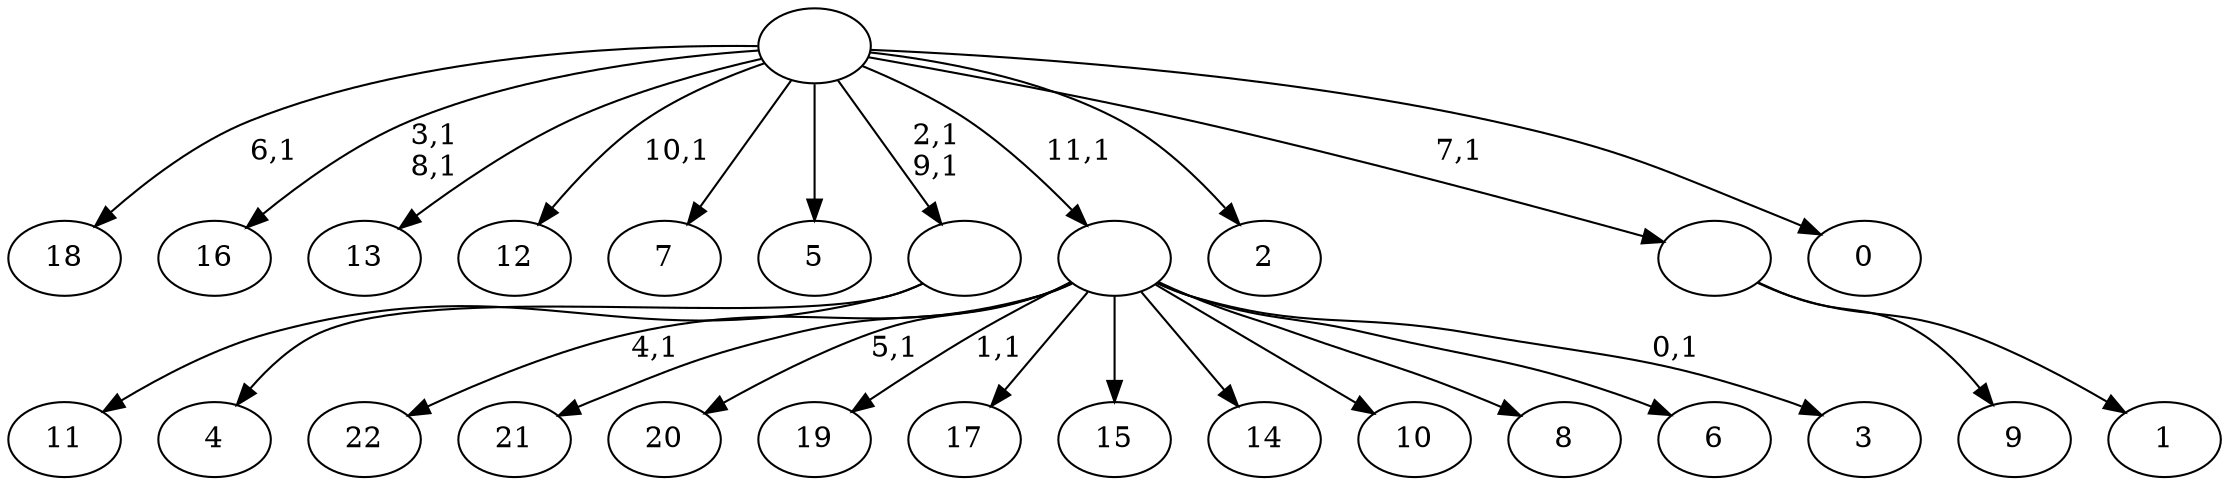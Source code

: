digraph T {
	35 [label="22"]
	33 [label="21"]
	32 [label="20"]
	30 [label="19"]
	28 [label="18"]
	26 [label="17"]
	25 [label="16"]
	22 [label="15"]
	21 [label="14"]
	20 [label="13"]
	19 [label="12"]
	17 [label="11"]
	16 [label="10"]
	15 [label="9"]
	14 [label="8"]
	13 [label="7"]
	12 [label="6"]
	11 [label="5"]
	10 [label="4"]
	9 [label=""]
	7 [label="3"]
	5 [label=""]
	4 [label="2"]
	3 [label="1"]
	2 [label=""]
	1 [label="0"]
	0 [label=""]
	9 -> 17 [label=""]
	9 -> 10 [label=""]
	5 -> 7 [label="0,1"]
	5 -> 30 [label="1,1"]
	5 -> 32 [label="5,1"]
	5 -> 35 [label="4,1"]
	5 -> 33 [label=""]
	5 -> 26 [label=""]
	5 -> 22 [label=""]
	5 -> 21 [label=""]
	5 -> 16 [label=""]
	5 -> 14 [label=""]
	5 -> 12 [label=""]
	2 -> 15 [label=""]
	2 -> 3 [label=""]
	0 -> 9 [label="2,1\n9,1"]
	0 -> 19 [label="10,1"]
	0 -> 25 [label="3,1\n8,1"]
	0 -> 28 [label="6,1"]
	0 -> 20 [label=""]
	0 -> 13 [label=""]
	0 -> 11 [label=""]
	0 -> 5 [label="11,1"]
	0 -> 4 [label=""]
	0 -> 2 [label="7,1"]
	0 -> 1 [label=""]
}
